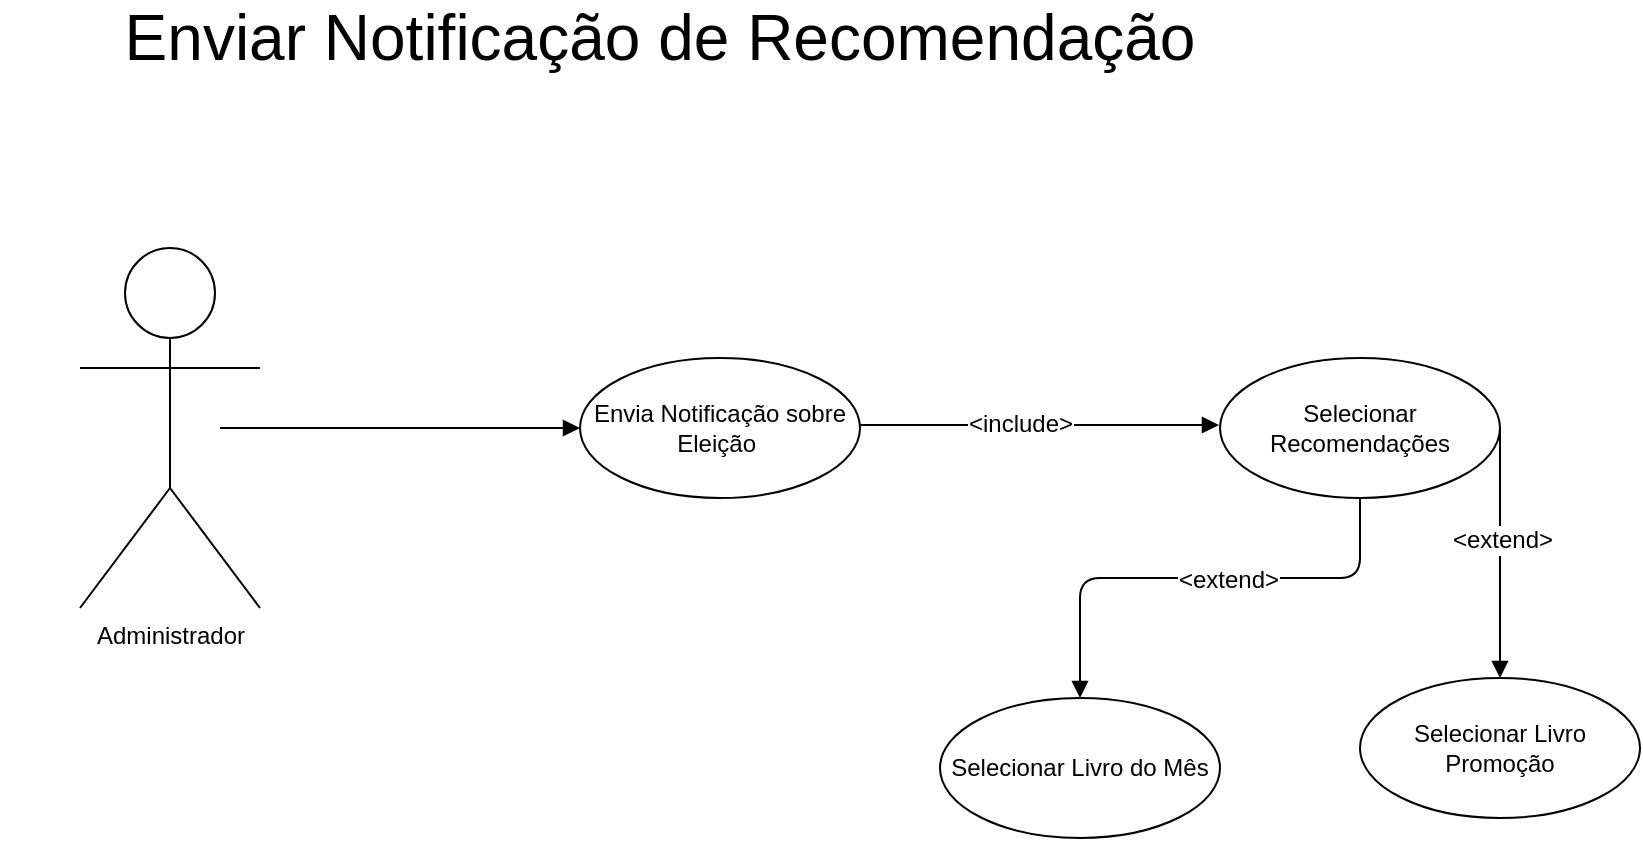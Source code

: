 <mxfile version="10.7.4" type="device"><diagram id="pF7xOtHxRsqy55WyxE5R" name="Page-1"><mxGraphModel dx="1191" dy="691" grid="1" gridSize="10" guides="1" tooltips="1" connect="1" arrows="1" fold="1" page="1" pageScale="1" pageWidth="1654" pageHeight="2336" math="0" shadow="0"><root><mxCell id="0"/><mxCell id="1" parent="0"/><mxCell id="x0xEqKP8EPV71KeGY3kg-1" value="&lt;font style=&quot;font-size: 32px&quot;&gt;Enviar Notificação de Recomendação&lt;/font&gt;" style="text;html=1;strokeColor=none;fillColor=none;align=center;verticalAlign=middle;whiteSpace=wrap;rounded=0;" parent="1" vertex="1"><mxGeometry x="30" y="30" width="660" height="20" as="geometry"/></mxCell><mxCell id="x0xEqKP8EPV71KeGY3kg-2" value="Administrador" style="shape=umlActor;verticalLabelPosition=bottom;labelBackgroundColor=#ffffff;verticalAlign=top;html=1;outlineConnect=0;" parent="1" vertex="1"><mxGeometry x="70" y="145" width="90" height="180" as="geometry"/></mxCell><mxCell id="x0xEqKP8EPV71KeGY3kg-3" value="Selecionar Recomendações" style="ellipse;whiteSpace=wrap;html=1;" parent="1" vertex="1"><mxGeometry x="640" y="200" width="140" height="70" as="geometry"/></mxCell><mxCell id="x0xEqKP8EPV71KeGY3kg-4" value="" style="endArrow=block;endFill=1;html=1;edgeStyle=orthogonalEdgeStyle;align=left;verticalAlign=top;" parent="1" edge="1"><mxGeometry x="-0.904" y="-15" relative="1" as="geometry"><mxPoint x="140" y="235" as="sourcePoint"/><mxPoint x="320" y="235" as="targetPoint"/><Array as="points"><mxPoint x="150" y="235"/></Array><mxPoint as="offset"/></mxGeometry></mxCell><mxCell id="x0xEqKP8EPV71KeGY3kg-8" value="" style="endArrow=block;endFill=1;html=1;edgeStyle=orthogonalEdgeStyle;align=left;verticalAlign=top;" parent="1" edge="1"><mxGeometry x="-1" relative="1" as="geometry"><mxPoint x="459.5" y="233.5" as="sourcePoint"/><mxPoint x="639.5" y="233.5" as="targetPoint"/><Array as="points"><mxPoint x="599.5" y="233.5"/><mxPoint x="599.5" y="233.5"/></Array></mxGeometry></mxCell><mxCell id="x0xEqKP8EPV71KeGY3kg-12" value="&amp;lt;include&amp;gt;" style="text;html=1;resizable=0;points=[];align=center;verticalAlign=middle;labelBackgroundColor=#ffffff;" parent="x0xEqKP8EPV71KeGY3kg-8" vertex="1" connectable="0"><mxGeometry x="-0.113" y="1" relative="1" as="geometry"><mxPoint as="offset"/></mxGeometry></mxCell><mxCell id="go_uApAe6QkgzI8cL07P-1" value="Envia Notificação sobre Eleição&amp;nbsp;" style="ellipse;whiteSpace=wrap;html=1;" vertex="1" parent="1"><mxGeometry x="320" y="200" width="140" height="70" as="geometry"/></mxCell><mxCell id="go_uApAe6QkgzI8cL07P-2" value="" style="endArrow=block;endFill=1;html=1;edgeStyle=orthogonalEdgeStyle;align=left;verticalAlign=top;exitX=0.5;exitY=1;exitDx=0;exitDy=0;" edge="1" parent="1" source="x0xEqKP8EPV71KeGY3kg-3"><mxGeometry x="-1" relative="1" as="geometry"><mxPoint x="589.5" y="340.643" as="sourcePoint"/><mxPoint x="570" y="370" as="targetPoint"/><Array as="points"><mxPoint x="710" y="310"/></Array></mxGeometry></mxCell><mxCell id="go_uApAe6QkgzI8cL07P-3" value="&amp;lt;extend&amp;gt;" style="text;html=1;resizable=0;points=[];align=center;verticalAlign=middle;labelBackgroundColor=#ffffff;" vertex="1" connectable="0" parent="go_uApAe6QkgzI8cL07P-2"><mxGeometry x="-0.113" y="1" relative="1" as="geometry"><mxPoint as="offset"/></mxGeometry></mxCell><mxCell id="go_uApAe6QkgzI8cL07P-4" value="Selecionar Livro do Mês" style="ellipse;whiteSpace=wrap;html=1;" vertex="1" parent="1"><mxGeometry x="500" y="370" width="140" height="70" as="geometry"/></mxCell><mxCell id="go_uApAe6QkgzI8cL07P-6" value="" style="endArrow=block;endFill=1;html=1;edgeStyle=orthogonalEdgeStyle;align=left;verticalAlign=top;exitX=1;exitY=0.5;exitDx=0;exitDy=0;" edge="1" parent="1" source="x0xEqKP8EPV71KeGY3kg-3"><mxGeometry x="-1" relative="1" as="geometry"><mxPoint x="739.929" y="269.929" as="sourcePoint"/><mxPoint x="780" y="360" as="targetPoint"/><Array as="points"><mxPoint x="780" y="280"/><mxPoint x="780" y="280"/></Array></mxGeometry></mxCell><mxCell id="go_uApAe6QkgzI8cL07P-7" value="&amp;lt;extend&amp;gt;" style="text;html=1;resizable=0;points=[];align=center;verticalAlign=middle;labelBackgroundColor=#ffffff;" vertex="1" connectable="0" parent="go_uApAe6QkgzI8cL07P-6"><mxGeometry x="-0.113" y="1" relative="1" as="geometry"><mxPoint as="offset"/></mxGeometry></mxCell><mxCell id="go_uApAe6QkgzI8cL07P-8" value="Selecionar Livro Promoção" style="ellipse;whiteSpace=wrap;html=1;" vertex="1" parent="1"><mxGeometry x="710" y="360" width="140" height="70" as="geometry"/></mxCell></root></mxGraphModel></diagram></mxfile>